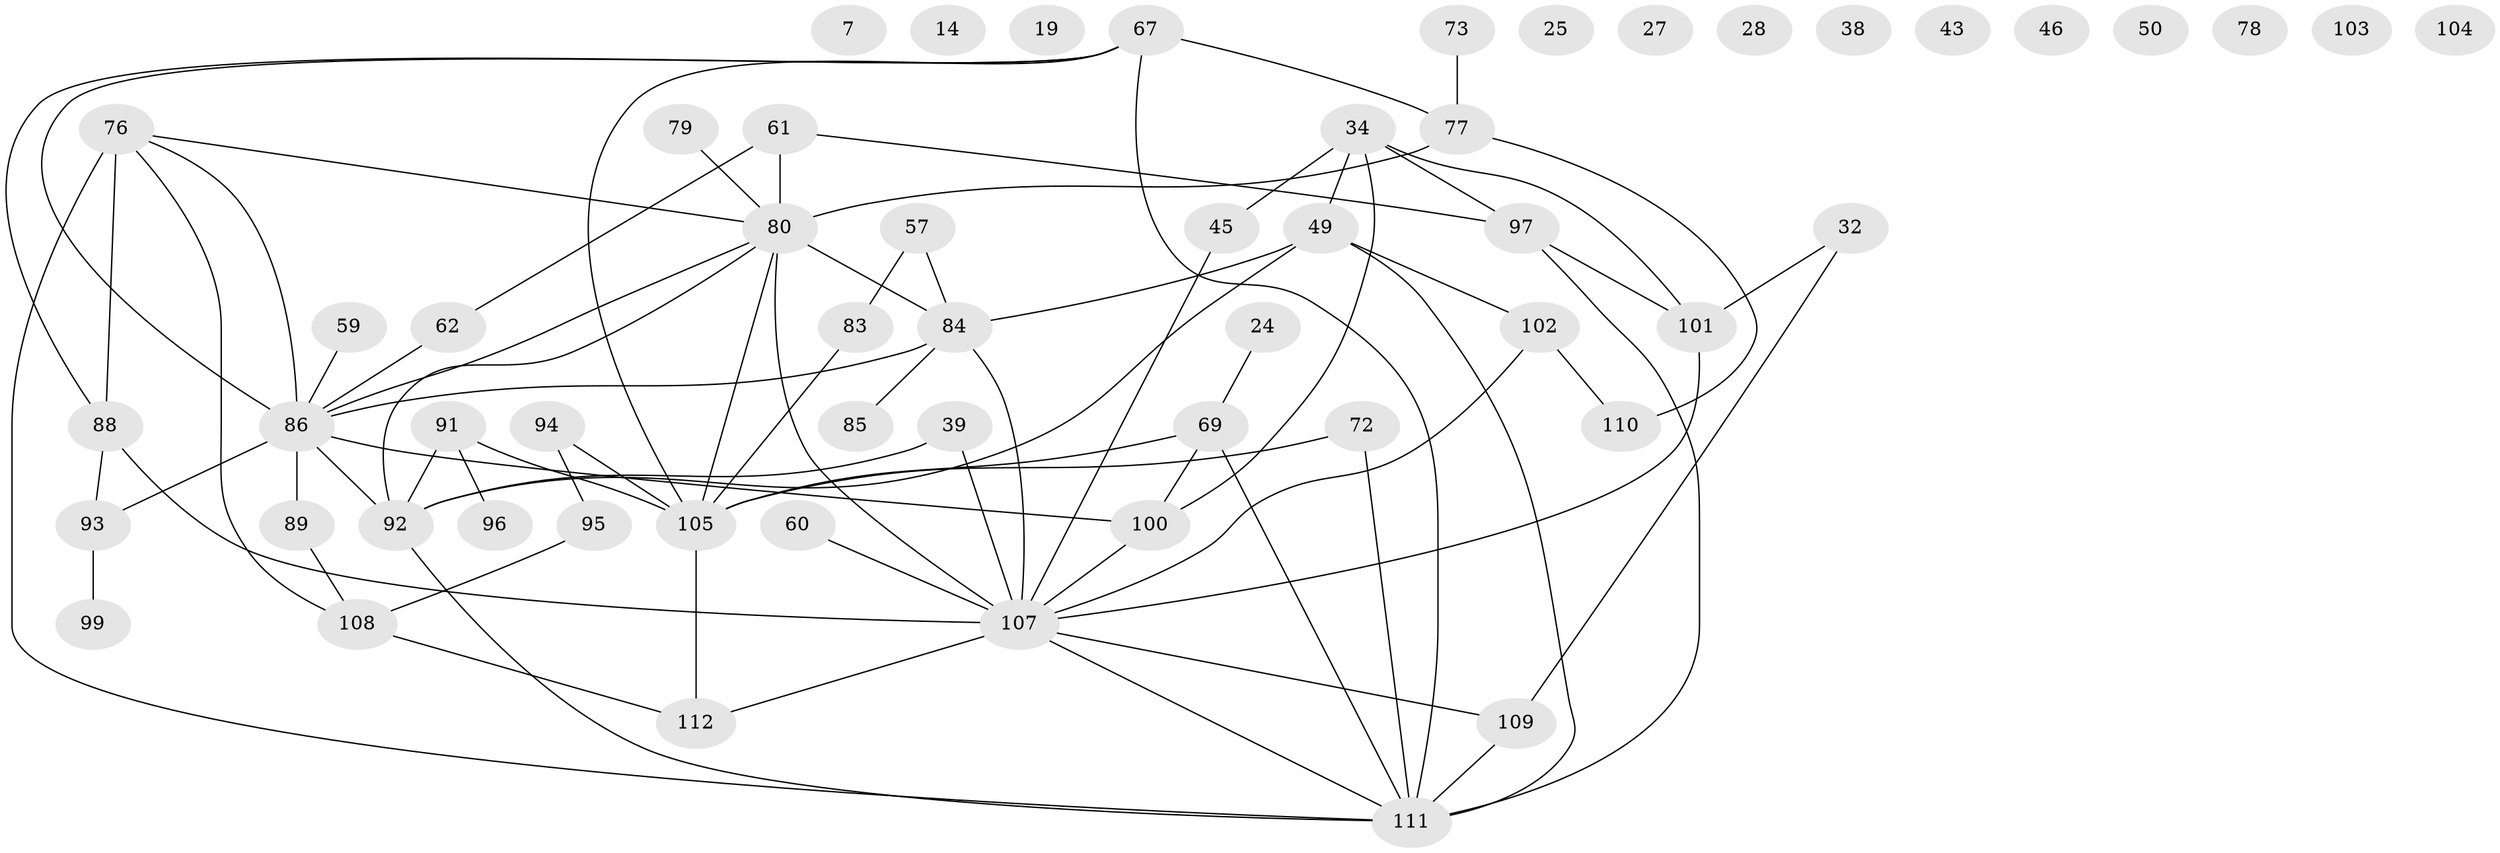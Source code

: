 // original degree distribution, {3: 0.3125, 4: 0.17857142857142858, 2: 0.16071428571428573, 7: 0.026785714285714284, 6: 0.03571428571428571, 0: 0.11607142857142858, 1: 0.125, 8: 0.008928571428571428, 5: 0.03571428571428571}
// Generated by graph-tools (version 1.1) at 2025/43/03/04/25 21:43:18]
// undirected, 56 vertices, 78 edges
graph export_dot {
graph [start="1"]
  node [color=gray90,style=filled];
  7;
  14;
  19;
  24;
  25;
  27;
  28;
  32;
  34;
  38;
  39 [super="+26"];
  43;
  45;
  46;
  49;
  50;
  57;
  59;
  60;
  61 [super="+47"];
  62;
  67 [super="+56"];
  69;
  72;
  73;
  76 [super="+54+65"];
  77 [super="+30"];
  78;
  79;
  80 [super="+6+16"];
  83;
  84 [super="+12+21"];
  85;
  86 [super="+5+8+29+71"];
  88 [super="+68+82+74"];
  89 [super="+51"];
  91;
  92 [super="+18"];
  93 [super="+15"];
  94;
  95;
  96;
  97 [super="+4+42"];
  99;
  100 [super="+33"];
  101 [super="+52"];
  102;
  103;
  104;
  105 [super="+23+87"];
  107 [super="+13+3+17+106+75+90"];
  108;
  109 [super="+98"];
  110;
  111 [super="+66+70"];
  112;
  24 -- 69;
  32 -- 109;
  32 -- 101;
  34 -- 45;
  34 -- 49;
  34 -- 100 [weight=2];
  34 -- 97;
  34 -- 101 [weight=2];
  39 -- 92 [weight=2];
  39 -- 107;
  45 -- 107;
  49 -- 84 [weight=2];
  49 -- 102;
  49 -- 92;
  49 -- 111;
  57 -- 83;
  57 -- 84;
  59 -- 86;
  60 -- 107;
  61 -- 62;
  61 -- 80 [weight=2];
  61 -- 97;
  62 -- 86;
  67 -- 77;
  67 -- 111 [weight=3];
  67 -- 86;
  67 -- 105;
  67 -- 88;
  69 -- 100;
  69 -- 111;
  69 -- 105;
  72 -- 111;
  72 -- 105;
  73 -- 77;
  76 -- 108;
  76 -- 86;
  76 -- 111 [weight=3];
  76 -- 80;
  76 -- 88;
  77 -- 110;
  77 -- 80 [weight=3];
  79 -- 80;
  80 -- 86;
  80 -- 84;
  80 -- 92;
  80 -- 105 [weight=2];
  80 -- 107 [weight=2];
  83 -- 105;
  84 -- 107;
  84 -- 85;
  84 -- 86 [weight=2];
  86 -- 100 [weight=2];
  86 -- 93 [weight=2];
  86 -- 92;
  86 -- 89;
  88 -- 93 [weight=2];
  88 -- 107 [weight=2];
  89 -- 108;
  91 -- 96;
  91 -- 105;
  91 -- 92;
  92 -- 111;
  93 -- 99;
  94 -- 95;
  94 -- 105;
  95 -- 108;
  97 -- 101;
  97 -- 111;
  100 -- 107;
  101 -- 107 [weight=2];
  102 -- 110;
  102 -- 107;
  105 -- 112;
  107 -- 109;
  107 -- 111;
  107 -- 112;
  108 -- 112;
  109 -- 111 [weight=2];
}

